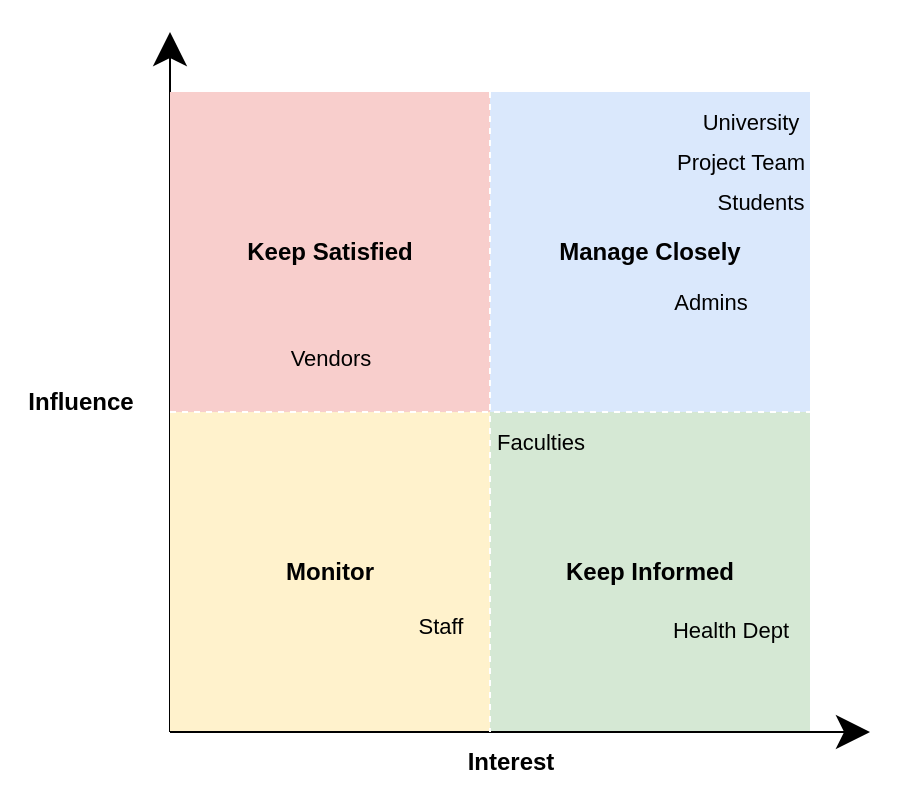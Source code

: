 <mxfile version="28.1.2">
  <diagram name="Page-1" id="EdInMR3Nk4c1A7zBNQy6">
    <mxGraphModel dx="1412" dy="735" grid="1" gridSize="10" guides="1" tooltips="1" connect="1" arrows="1" fold="1" page="1" pageScale="1" pageWidth="1169" pageHeight="827" math="0" shadow="0">
      <root>
        <mxCell id="0" />
        <mxCell id="1" parent="0" />
        <mxCell id="NIFq8IMHLjdgZFf8FOC--1" value="" style="endArrow=classic;html=1;rounded=0;exitX=0;exitY=1;exitDx=0;exitDy=0;endSize=14;" parent="1" source="NIFq8IMHLjdgZFf8FOC--11" edge="1">
          <mxGeometry width="50" height="50" relative="1" as="geometry">
            <mxPoint x="400.88" y="449.04" as="sourcePoint" />
            <mxPoint x="430" y="130" as="targetPoint" />
          </mxGeometry>
        </mxCell>
        <mxCell id="NIFq8IMHLjdgZFf8FOC--16" value="&lt;b&gt;Manage Closely&lt;/b&gt;" style="whiteSpace=wrap;html=1;aspect=fixed;strokeColor=none;fillColor=#dae8fc;container=0;" parent="1" vertex="1">
          <mxGeometry x="590" y="160" width="160" height="160" as="geometry" />
        </mxCell>
        <mxCell id="NIFq8IMHLjdgZFf8FOC--4" value="&lt;b&gt;Keep Satisfied&lt;/b&gt;" style="whiteSpace=wrap;html=1;aspect=fixed;strokeColor=none;fillColor=#f8cecc;container=0;" parent="1" vertex="1">
          <mxGeometry x="430" y="160" width="160" height="160" as="geometry" />
        </mxCell>
        <mxCell id="NIFq8IMHLjdgZFf8FOC--11" value="&lt;b&gt;Monitor&lt;/b&gt;" style="whiteSpace=wrap;html=1;aspect=fixed;fillColor=#fff2cc;strokeColor=none;container=0;" parent="1" vertex="1">
          <mxGeometry x="430" y="320" width="160" height="160" as="geometry" />
        </mxCell>
        <mxCell id="NIFq8IMHLjdgZFf8FOC--5" value="&lt;b&gt;Keep Informed&lt;/b&gt;" style="whiteSpace=wrap;html=1;aspect=fixed;strokeColor=none;fillColor=#d5e8d4;container=0;align=center;fontColor=#000000;" parent="1" vertex="1">
          <mxGeometry x="590" y="320" width="160" height="160" as="geometry" />
        </mxCell>
        <mxCell id="NIFq8IMHLjdgZFf8FOC--2" value="" style="endArrow=classic;html=1;rounded=0;exitX=0;exitY=1;exitDx=0;exitDy=0;fontSize=16;strokeWidth=1;endSize=14;" parent="1" source="NIFq8IMHLjdgZFf8FOC--11" edge="1">
          <mxGeometry width="50" height="50" relative="1" as="geometry">
            <mxPoint x="639.12" y="490" as="sourcePoint" />
            <mxPoint x="780" y="480" as="targetPoint" />
          </mxGeometry>
        </mxCell>
        <mxCell id="NIFq8IMHLjdgZFf8FOC--20" value="&lt;b&gt;Interest&lt;/b&gt;" style="text;html=1;align=center;verticalAlign=middle;resizable=0;points=[];autosize=1;strokeColor=none;fillColor=none;container=0;" parent="1" vertex="1">
          <mxGeometry x="565" y="480" width="70" height="30" as="geometry" />
        </mxCell>
        <mxCell id="NIFq8IMHLjdgZFf8FOC--21" value="&lt;b&gt;Influence&lt;/b&gt;" style="text;html=1;align=center;verticalAlign=middle;resizable=0;points=[];autosize=1;strokeColor=none;fillColor=none;container=0;" parent="1" vertex="1">
          <mxGeometry x="345" y="300" width="80" height="30" as="geometry" />
        </mxCell>
        <mxCell id="NIFq8IMHLjdgZFf8FOC--22" value="" style="endArrow=none;dashed=1;html=1;rounded=0;exitX=0;exitY=0;exitDx=0;exitDy=0;entryX=1;entryY=0;entryDx=0;entryDy=0;strokeColor=#FFFFFF;" parent="1" source="NIFq8IMHLjdgZFf8FOC--11" target="NIFq8IMHLjdgZFf8FOC--5" edge="1">
          <mxGeometry width="50" height="50" relative="1" as="geometry">
            <mxPoint x="600" y="360" as="sourcePoint" />
            <mxPoint x="650" y="310" as="targetPoint" />
          </mxGeometry>
        </mxCell>
        <mxCell id="NIFq8IMHLjdgZFf8FOC--25" value="" style="endArrow=none;dashed=1;html=1;rounded=0;exitX=0;exitY=0;exitDx=0;exitDy=0;entryX=0;entryY=1;entryDx=0;entryDy=0;strokeColor=#FFFFFF;" parent="1" source="NIFq8IMHLjdgZFf8FOC--16" target="NIFq8IMHLjdgZFf8FOC--5" edge="1">
          <mxGeometry width="50" height="50" relative="1" as="geometry">
            <mxPoint x="820" y="239.5" as="sourcePoint" />
            <mxPoint x="1140" y="239.5" as="targetPoint" />
          </mxGeometry>
        </mxCell>
        <mxCell id="XvZowP_lBATbWC2pvTFW-1" value="Students" style="text;html=1;align=center;verticalAlign=middle;resizable=0;points=[];autosize=1;strokeColor=none;fillColor=none;fontSize=11;" parent="1" vertex="1">
          <mxGeometry x="690" y="200" width="70" height="30" as="geometry" />
        </mxCell>
        <mxCell id="XvZowP_lBATbWC2pvTFW-2" value="University" style="text;html=1;align=center;verticalAlign=middle;resizable=0;points=[];autosize=1;strokeColor=none;fillColor=none;fontSize=11;" parent="1" vertex="1">
          <mxGeometry x="685" y="160" width="70" height="30" as="geometry" />
        </mxCell>
        <mxCell id="XvZowP_lBATbWC2pvTFW-3" value="Health Dept" style="text;html=1;align=center;verticalAlign=middle;resizable=0;points=[];autosize=1;strokeColor=none;fillColor=none;fontSize=11;" parent="1" vertex="1">
          <mxGeometry x="670" y="414" width="80" height="30" as="geometry" />
        </mxCell>
        <mxCell id="XvZowP_lBATbWC2pvTFW-4" value="Vendors&lt;div&gt;&lt;br&gt;&lt;/div&gt;" style="text;html=1;align=center;verticalAlign=middle;resizable=0;points=[];autosize=1;strokeColor=none;fillColor=none;fontSize=11;" parent="1" vertex="1">
          <mxGeometry x="480" y="280" width="60" height="40" as="geometry" />
        </mxCell>
        <mxCell id="XvZowP_lBATbWC2pvTFW-5" value="Admins" style="text;html=1;align=center;verticalAlign=middle;resizable=0;points=[];autosize=1;strokeColor=none;fillColor=none;fontSize=11;" parent="1" vertex="1">
          <mxGeometry x="670" y="250" width="60" height="30" as="geometry" />
        </mxCell>
        <mxCell id="XvZowP_lBATbWC2pvTFW-6" value="Project Team" style="text;html=1;align=center;verticalAlign=middle;resizable=0;points=[];autosize=1;strokeColor=none;fillColor=none;fontSize=11;" parent="1" vertex="1">
          <mxGeometry x="670" y="180" width="90" height="30" as="geometry" />
        </mxCell>
        <mxCell id="XvZowP_lBATbWC2pvTFW-7" value="Faculties" style="text;html=1;align=center;verticalAlign=middle;resizable=0;points=[];autosize=1;strokeColor=none;fillColor=none;fontSize=11;" parent="1" vertex="1">
          <mxGeometry x="580" y="320" width="70" height="30" as="geometry" />
        </mxCell>
        <mxCell id="Ds6b5G4tIq8jxFbg_zF0-1" value="Staff&lt;div&gt;&lt;br&gt;&lt;/div&gt;" style="text;html=1;align=center;verticalAlign=middle;resizable=0;points=[];autosize=1;strokeColor=none;fillColor=none;fontSize=11;" vertex="1" parent="1">
          <mxGeometry x="540" y="414" width="50" height="40" as="geometry" />
        </mxCell>
      </root>
    </mxGraphModel>
  </diagram>
</mxfile>
